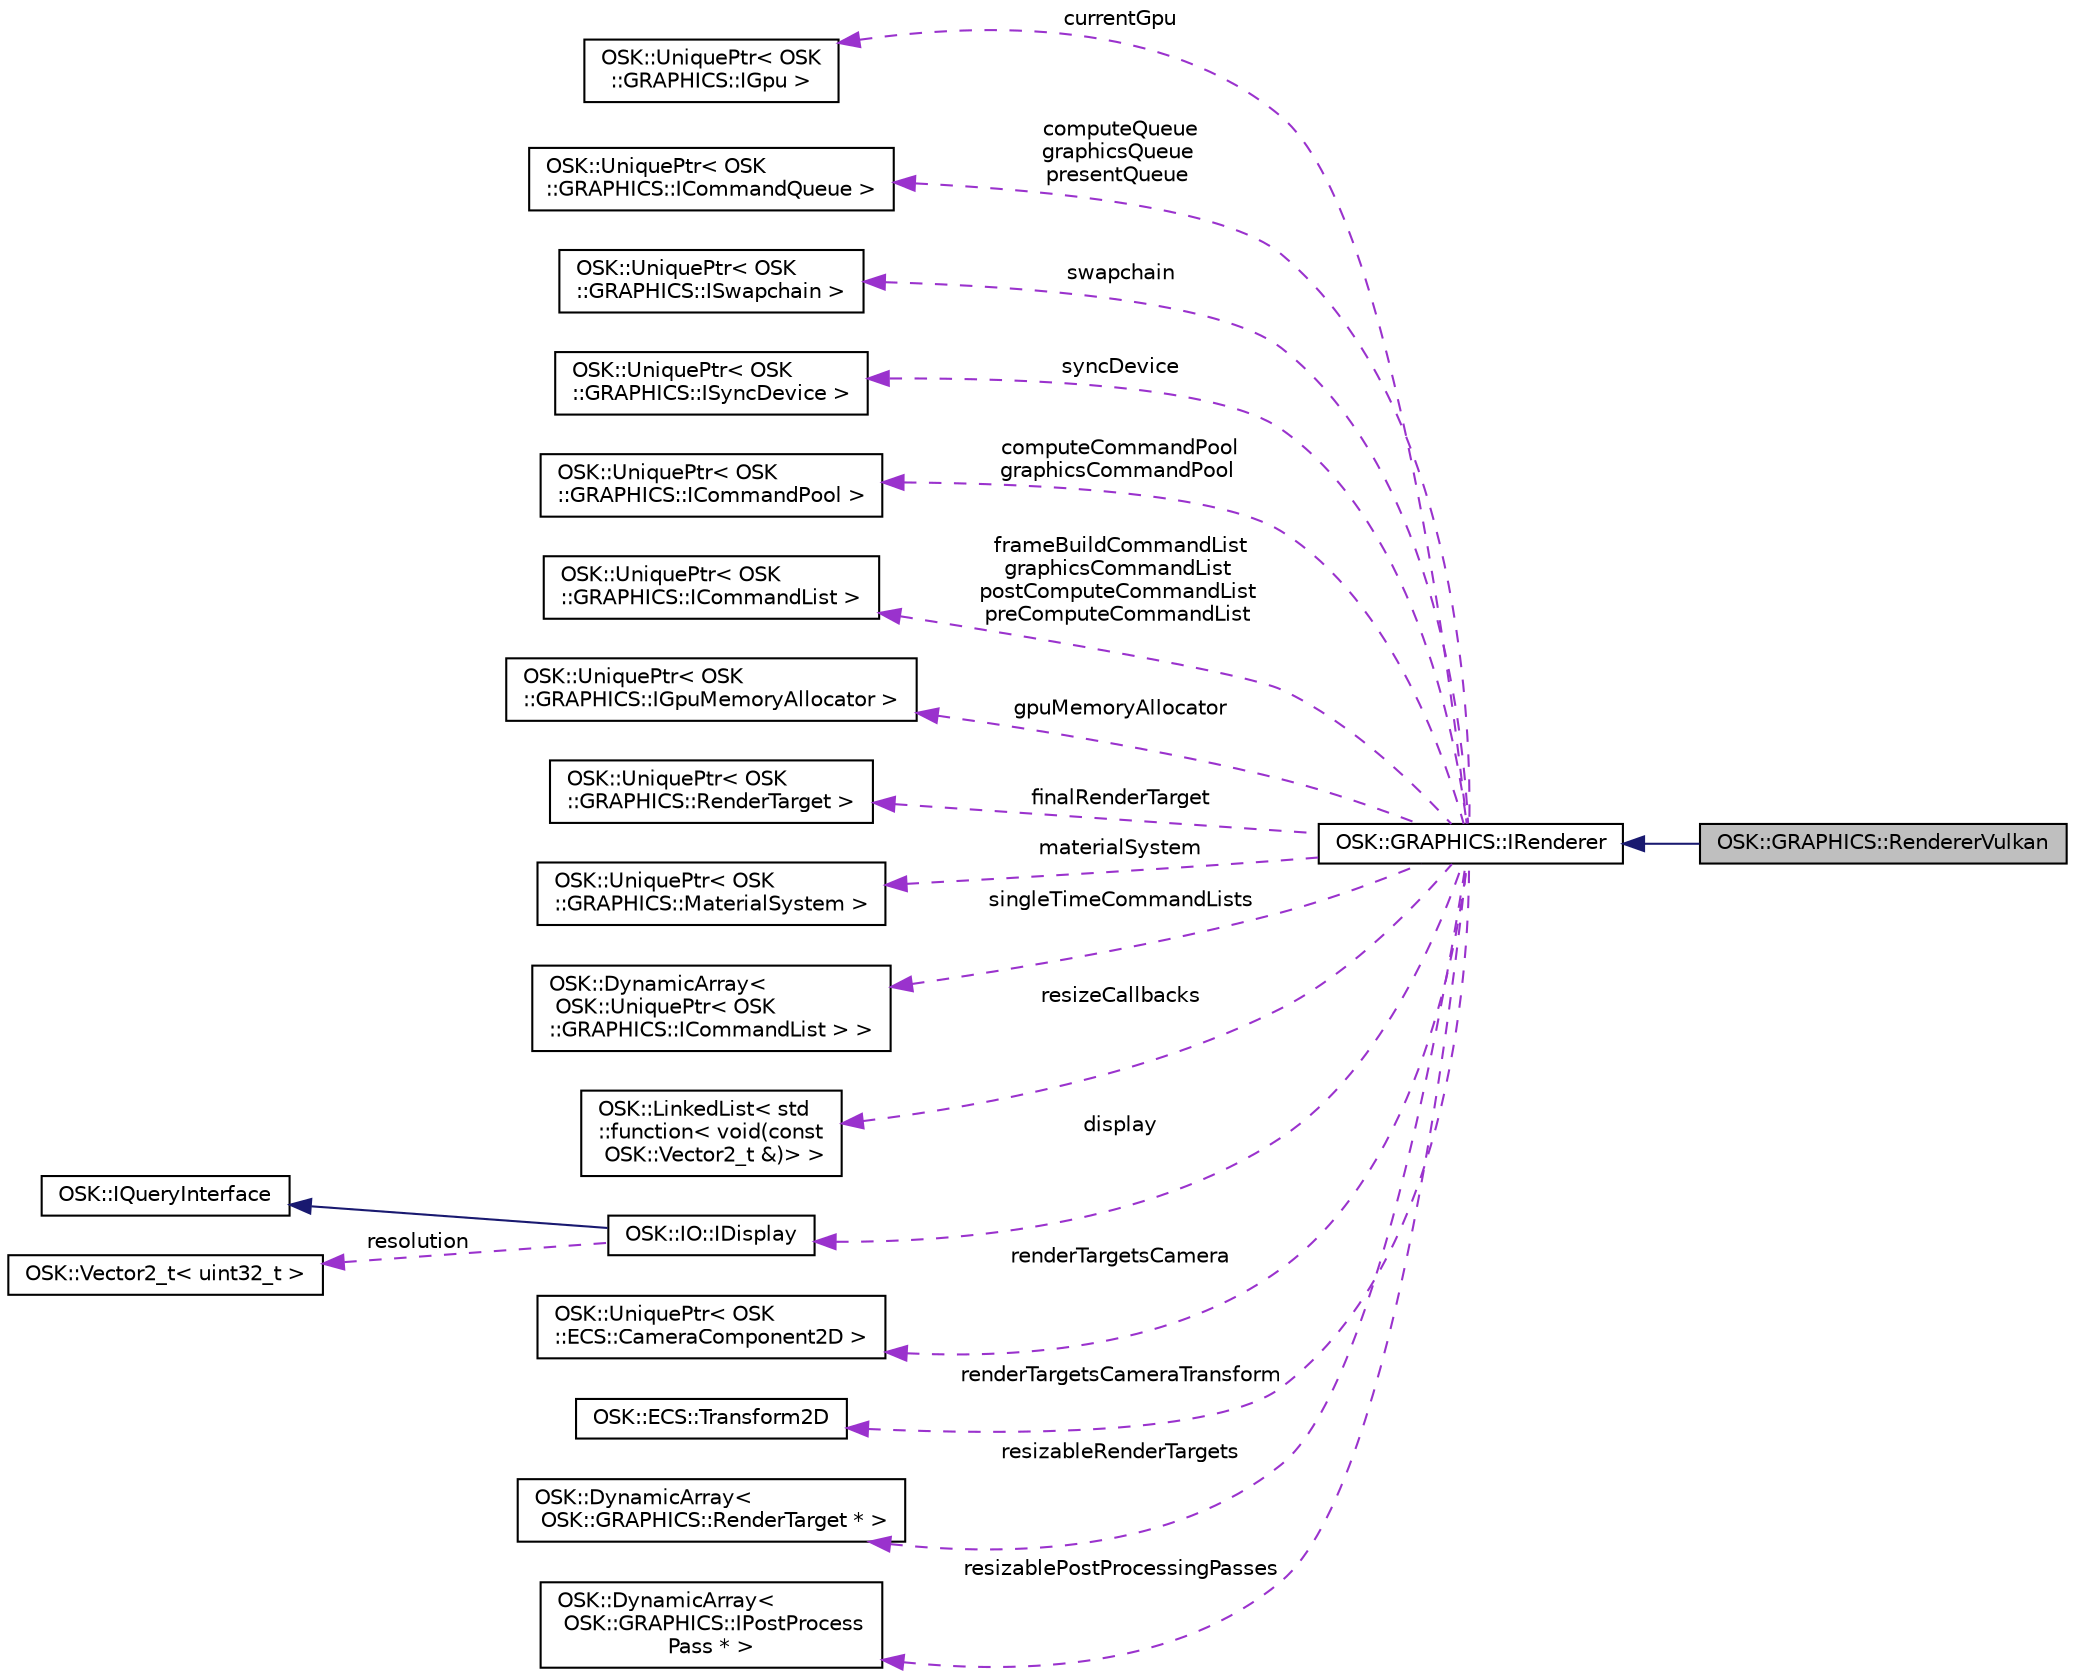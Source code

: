 digraph "OSK::GRAPHICS::RendererVulkan"
{
 // LATEX_PDF_SIZE
  edge [fontname="Helvetica",fontsize="10",labelfontname="Helvetica",labelfontsize="10"];
  node [fontname="Helvetica",fontsize="10",shape=record];
  rankdir="LR";
  Node1 [label="OSK::GRAPHICS::RendererVulkan",height=0.2,width=0.4,color="black", fillcolor="grey75", style="filled", fontcolor="black",tooltip="Implementación de la interfaz para el renderizador de Vulkan."];
  Node2 -> Node1 [dir="back",color="midnightblue",fontsize="10",style="solid",fontname="Helvetica"];
  Node2 [label="OSK::GRAPHICS::IRenderer",height=0.2,width=0.4,color="black", fillcolor="white", style="filled",URL="$class_o_s_k_1_1_g_r_a_p_h_i_c_s_1_1_i_renderer.html",tooltip="Proporciona la interfaz de un renderizador."];
  Node3 -> Node2 [dir="back",color="darkorchid3",fontsize="10",style="dashed",label=" currentGpu" ,fontname="Helvetica"];
  Node3 [label="OSK::UniquePtr\< OSK\l::GRAPHICS::IGpu \>",height=0.2,width=0.4,color="black", fillcolor="white", style="filled",URL="$class_o_s_k_1_1_unique_ptr.html",tooltip=" "];
  Node4 -> Node2 [dir="back",color="darkorchid3",fontsize="10",style="dashed",label=" computeQueue\ngraphicsQueue\npresentQueue" ,fontname="Helvetica"];
  Node4 [label="OSK::UniquePtr\< OSK\l::GRAPHICS::ICommandQueue \>",height=0.2,width=0.4,color="black", fillcolor="white", style="filled",URL="$class_o_s_k_1_1_unique_ptr.html",tooltip=" "];
  Node5 -> Node2 [dir="back",color="darkorchid3",fontsize="10",style="dashed",label=" swapchain" ,fontname="Helvetica"];
  Node5 [label="OSK::UniquePtr\< OSK\l::GRAPHICS::ISwapchain \>",height=0.2,width=0.4,color="black", fillcolor="white", style="filled",URL="$class_o_s_k_1_1_unique_ptr.html",tooltip=" "];
  Node6 -> Node2 [dir="back",color="darkorchid3",fontsize="10",style="dashed",label=" syncDevice" ,fontname="Helvetica"];
  Node6 [label="OSK::UniquePtr\< OSK\l::GRAPHICS::ISyncDevice \>",height=0.2,width=0.4,color="black", fillcolor="white", style="filled",URL="$class_o_s_k_1_1_unique_ptr.html",tooltip=" "];
  Node7 -> Node2 [dir="back",color="darkorchid3",fontsize="10",style="dashed",label=" computeCommandPool\ngraphicsCommandPool" ,fontname="Helvetica"];
  Node7 [label="OSK::UniquePtr\< OSK\l::GRAPHICS::ICommandPool \>",height=0.2,width=0.4,color="black", fillcolor="white", style="filled",URL="$class_o_s_k_1_1_unique_ptr.html",tooltip=" "];
  Node8 -> Node2 [dir="back",color="darkorchid3",fontsize="10",style="dashed",label=" frameBuildCommandList\ngraphicsCommandList\npostComputeCommandList\npreComputeCommandList" ,fontname="Helvetica"];
  Node8 [label="OSK::UniquePtr\< OSK\l::GRAPHICS::ICommandList \>",height=0.2,width=0.4,color="black", fillcolor="white", style="filled",URL="$class_o_s_k_1_1_unique_ptr.html",tooltip=" "];
  Node9 -> Node2 [dir="back",color="darkorchid3",fontsize="10",style="dashed",label=" gpuMemoryAllocator" ,fontname="Helvetica"];
  Node9 [label="OSK::UniquePtr\< OSK\l::GRAPHICS::IGpuMemoryAllocator \>",height=0.2,width=0.4,color="black", fillcolor="white", style="filled",URL="$class_o_s_k_1_1_unique_ptr.html",tooltip=" "];
  Node10 -> Node2 [dir="back",color="darkorchid3",fontsize="10",style="dashed",label=" finalRenderTarget" ,fontname="Helvetica"];
  Node10 [label="OSK::UniquePtr\< OSK\l::GRAPHICS::RenderTarget \>",height=0.2,width=0.4,color="black", fillcolor="white", style="filled",URL="$class_o_s_k_1_1_unique_ptr.html",tooltip=" "];
  Node11 -> Node2 [dir="back",color="darkorchid3",fontsize="10",style="dashed",label=" materialSystem" ,fontname="Helvetica"];
  Node11 [label="OSK::UniquePtr\< OSK\l::GRAPHICS::MaterialSystem \>",height=0.2,width=0.4,color="black", fillcolor="white", style="filled",URL="$class_o_s_k_1_1_unique_ptr.html",tooltip=" "];
  Node12 -> Node2 [dir="back",color="darkorchid3",fontsize="10",style="dashed",label=" singleTimeCommandLists" ,fontname="Helvetica"];
  Node12 [label="OSK::DynamicArray\<\l OSK::UniquePtr\< OSK\l::GRAPHICS::ICommandList \> \>",height=0.2,width=0.4,color="black", fillcolor="white", style="filled",URL="$class_o_s_k_1_1_dynamic_array.html",tooltip=" "];
  Node13 -> Node2 [dir="back",color="darkorchid3",fontsize="10",style="dashed",label=" resizeCallbacks" ,fontname="Helvetica"];
  Node13 [label="OSK::LinkedList\< std\l::function\< void(const\l OSK::Vector2_t &)\> \>",height=0.2,width=0.4,color="black", fillcolor="white", style="filled",URL="$class_o_s_k_1_1_linked_list.html",tooltip=" "];
  Node14 -> Node2 [dir="back",color="darkorchid3",fontsize="10",style="dashed",label=" display" ,fontname="Helvetica"];
  Node14 [label="OSK::IO::IDisplay",height=0.2,width=0.4,color="black", fillcolor="white", style="filled",URL="$class_o_s_k_1_1_i_o_1_1_i_display.html",tooltip="Interfaz que representa un display: la pantalla sobre la que se renderiza."];
  Node15 -> Node14 [dir="back",color="midnightblue",fontsize="10",style="solid",fontname="Helvetica"];
  Node15 [label="OSK::IQueryInterface",height=0.2,width=0.4,color="black", fillcolor="white", style="filled",URL="$class_o_s_k_1_1_i_query_interface.html",tooltip="Esta interfaz permite obtener acceso a los métodos de una interfaz en concreto del objeto...."];
  Node16 -> Node14 [dir="back",color="darkorchid3",fontsize="10",style="dashed",label=" resolution" ,fontname="Helvetica"];
  Node16 [label="OSK::Vector2_t\< uint32_t \>",height=0.2,width=0.4,color="black", fillcolor="white", style="filled",URL="$class_o_s_k_1_1_vector2__t.html",tooltip=" "];
  Node17 -> Node2 [dir="back",color="darkorchid3",fontsize="10",style="dashed",label=" renderTargetsCamera" ,fontname="Helvetica"];
  Node17 [label="OSK::UniquePtr\< OSK\l::ECS::CameraComponent2D \>",height=0.2,width=0.4,color="black", fillcolor="white", style="filled",URL="$class_o_s_k_1_1_unique_ptr.html",tooltip=" "];
  Node18 -> Node2 [dir="back",color="darkorchid3",fontsize="10",style="dashed",label=" renderTargetsCameraTransform" ,fontname="Helvetica"];
  Node18 [label="OSK::ECS::Transform2D",height=0.2,width=0.4,color="black", fillcolor="white", style="filled",URL="$class_o_s_k_1_1_e_c_s_1_1_transform2_d.html",tooltip="Clase que almacena el 'transform' de un objeto en un mundo 2D. El transform contiene posición,..."];
  Node19 -> Node2 [dir="back",color="darkorchid3",fontsize="10",style="dashed",label=" resizableRenderTargets" ,fontname="Helvetica"];
  Node19 [label="OSK::DynamicArray\<\l OSK::GRAPHICS::RenderTarget * \>",height=0.2,width=0.4,color="black", fillcolor="white", style="filled",URL="$class_o_s_k_1_1_dynamic_array.html",tooltip=" "];
  Node20 -> Node2 [dir="back",color="darkorchid3",fontsize="10",style="dashed",label=" resizablePostProcessingPasses" ,fontname="Helvetica"];
  Node20 [label="OSK::DynamicArray\<\l OSK::GRAPHICS::IPostProcess\lPass * \>",height=0.2,width=0.4,color="black", fillcolor="white", style="filled",URL="$class_o_s_k_1_1_dynamic_array.html",tooltip=" "];
}
